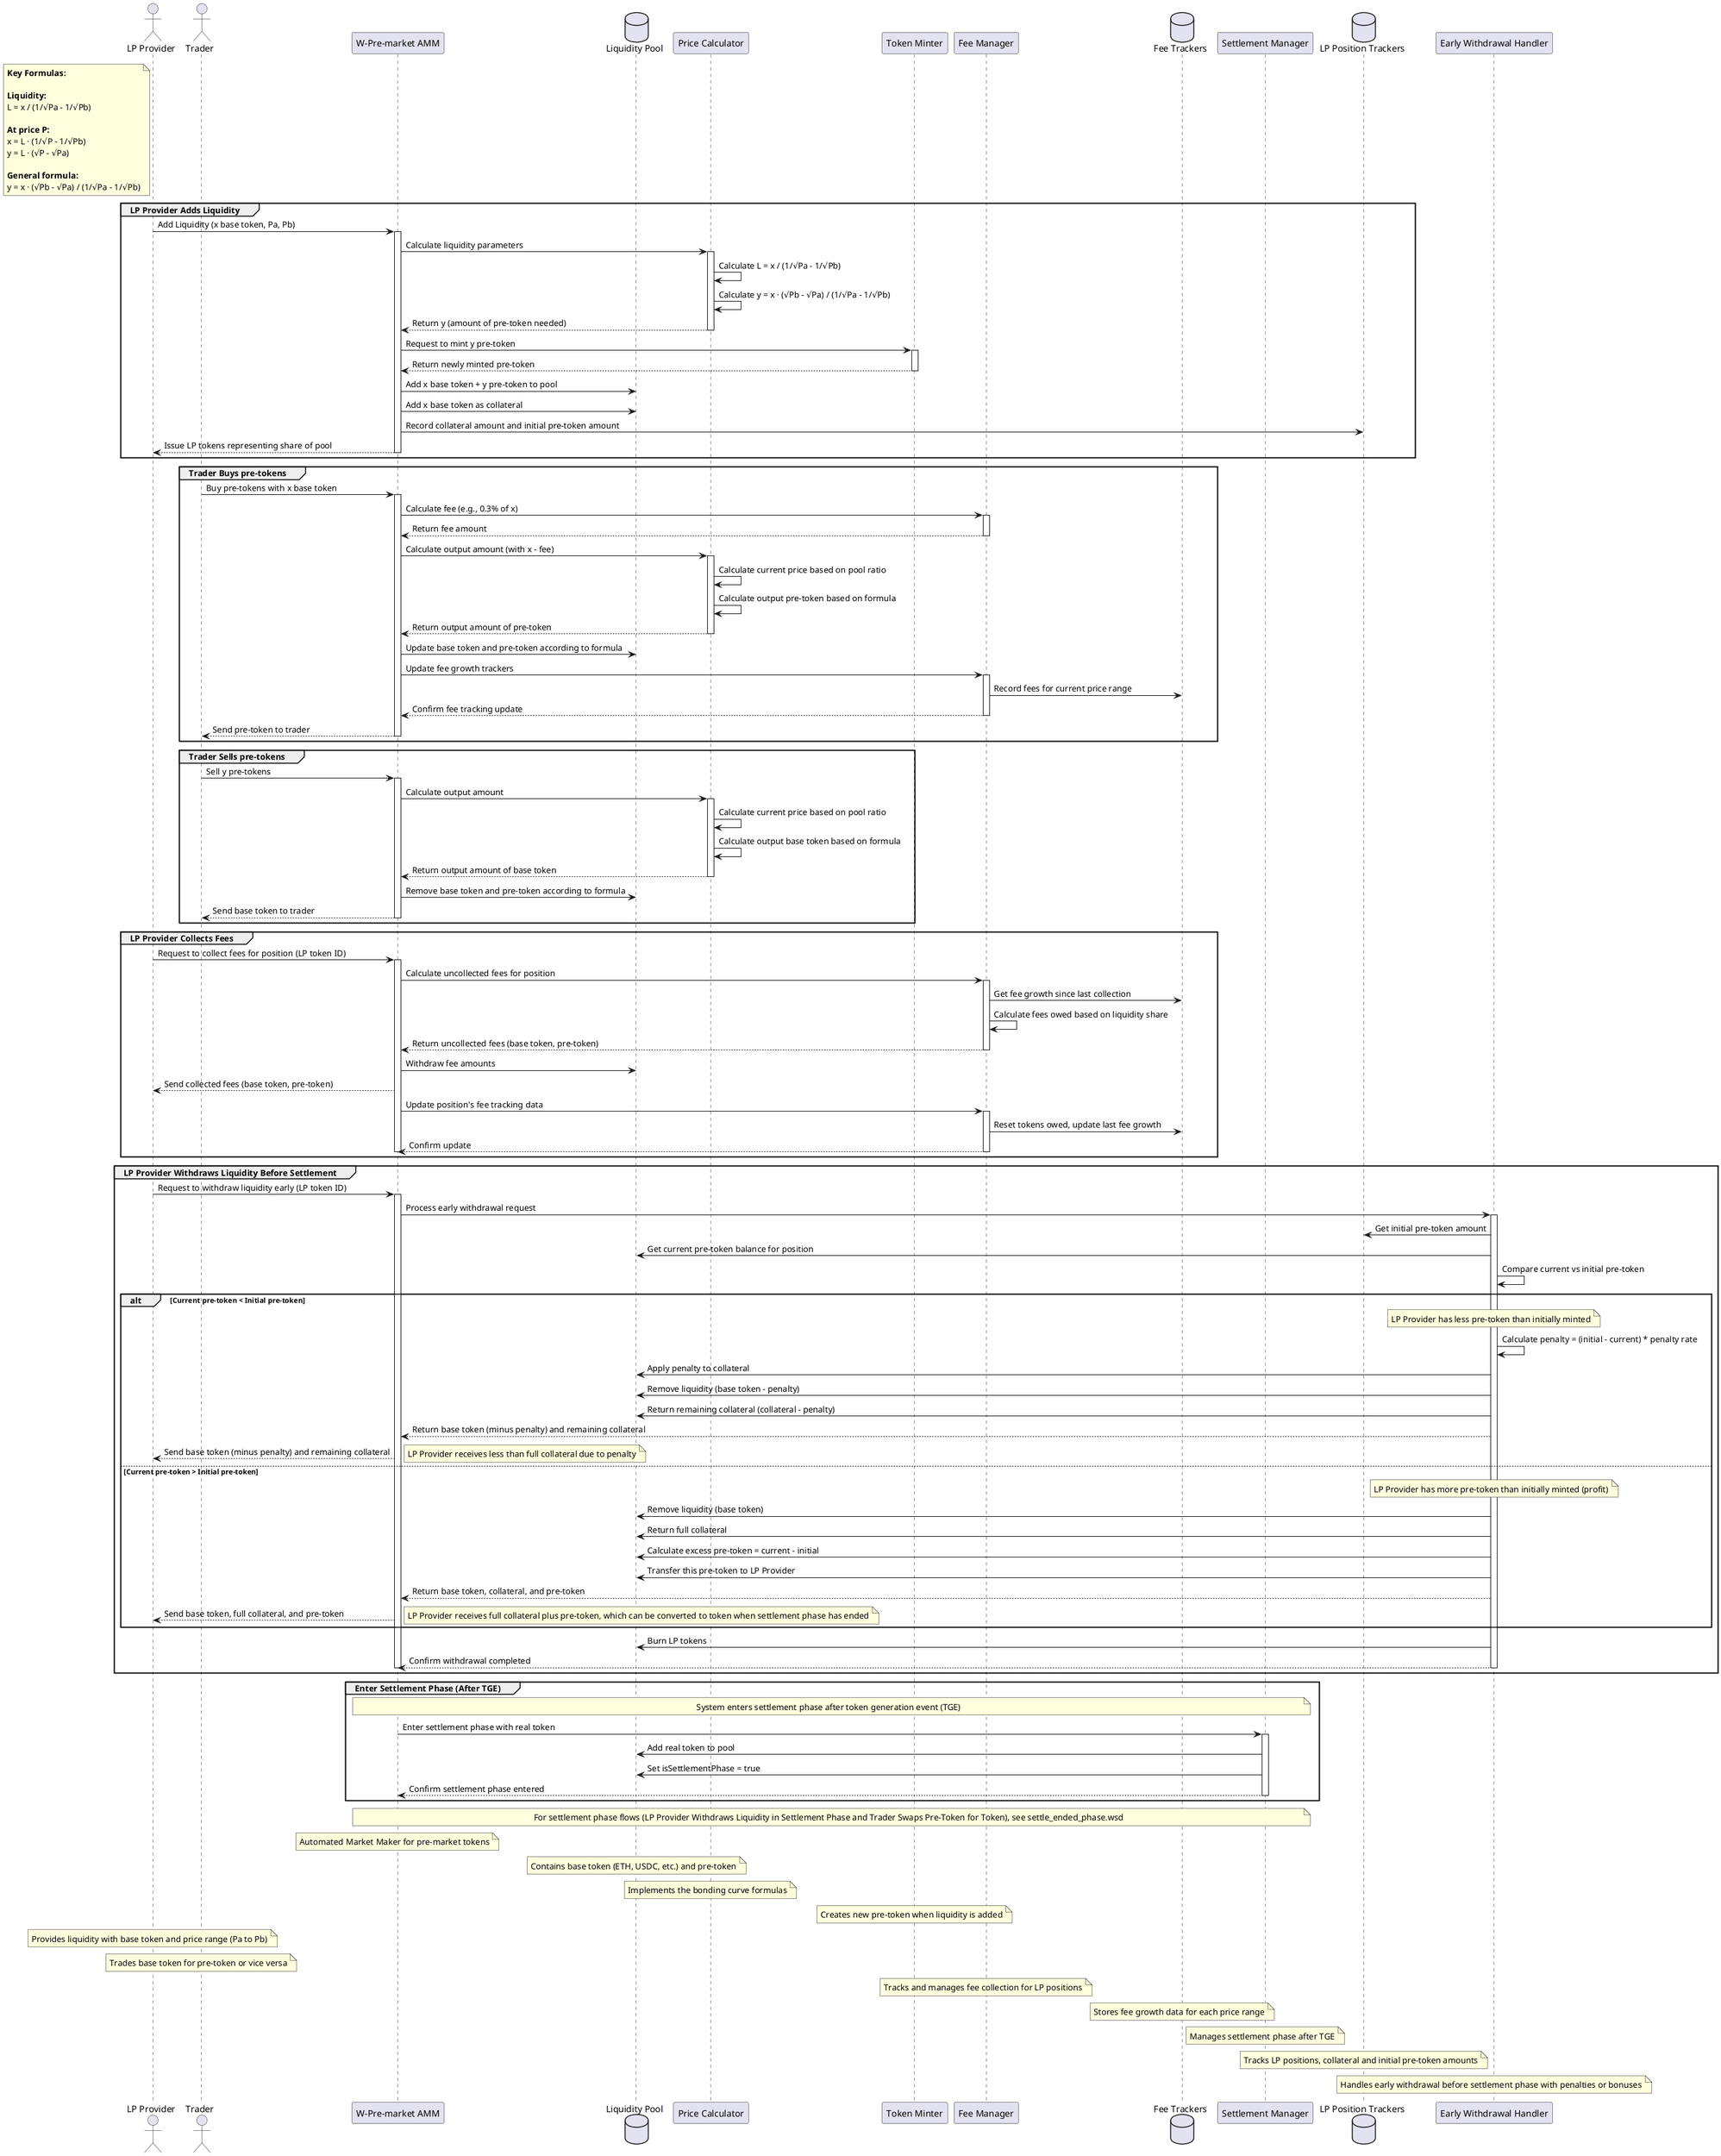 @startuml W-Pre-market AMM System

' Define participants
actor "LP Provider" as LPProvider
actor "Trader" as Trader
participant "W-Pre-market AMM" as AMM
database "Liquidity Pool" as Pool
participant "Price Calculator" as Calculator
participant "Token Minter" as Minter
participant "Fee Manager" as FeeManager
database "Fee Trackers" as FeeTrackers
participant "Settlement Manager" as Settlement
database "LP Position Trackers" as LPTrackers
participant "Early Withdrawal Handler" as EarlyWithdrawal

' Style
skinparam sequence {
    ParticipantBackgroundColor LightBlue
    ActorBackgroundColor LightGreen
    DatabaseBackgroundColor LightPink
    LifeLineColor Gray
    BorderColor Black
}

' Define mathematical formulas as notes
note left of LPProvider
  <b>Key Formulas:</b>
  
  <b>Liquidity:</b>
  L = x / (1/√Pa - 1/√Pb)
  
  <b>At price P:</b>
  x = L · (1/√P - 1/√Pb)
  y = L · (√P - √Pa)
  
  <b>General formula:</b>
  y = x · (√Pb - √Pa) / (1/√Pa - 1/√Pb)
end note

' LP Provider Flow
group LP Provider Adds Liquidity
    LPProvider -> AMM: Add Liquidity (x base token, Pa, Pb)
    activate AMM
    
    AMM -> Calculator: Calculate liquidity parameters
    activate Calculator
    
    Calculator -> Calculator: Calculate L = x / (1/√Pa - 1/√Pb)
    Calculator -> Calculator: Calculate y = x · (√Pb - √Pa) / (1/√Pa - 1/√Pb)
    Calculator --> AMM: Return y (amount of pre-token needed)
    deactivate Calculator
    
    AMM -> Minter: Request to mint y pre-token
    activate Minter
    Minter --> AMM: Return newly minted pre-token
    deactivate Minter
    
    AMM -> Pool: Add x base token + y pre-token to pool
    AMM -> Pool: Add x base token as collateral
    AMM -> LPTrackers: Record collateral amount and initial pre-token amount
    AMM --> LPProvider: Issue LP tokens representing share of pool
    
    deactivate AMM
end

' Trader Flow - Buy pre-tokens
group Trader Buys pre-tokens
    Trader -> AMM: Buy pre-tokens with x base token
    activate AMM
    
    AMM -> FeeManager: Calculate fee (e.g., 0.3% of x)
    activate FeeManager
    FeeManager --> AMM: Return fee amount
    deactivate FeeManager
    
    AMM -> Calculator: Calculate output amount (with x - fee)
    activate Calculator
    
    Calculator -> Calculator: Calculate current price based on pool ratio
    Calculator -> Calculator: Calculate output pre-token based on formula
    Calculator --> AMM: Return output amount of pre-token
    deactivate Calculator
    
    AMM -> Pool: Update base token and pre-token according to formula
    
    AMM -> FeeManager: Update fee growth trackers
    activate FeeManager
    FeeManager -> FeeTrackers: Record fees for current price range
    FeeManager --> AMM: Confirm fee tracking update
    deactivate FeeManager
    
    AMM --> Trader: Send pre-token to trader
    
    deactivate AMM
end

' Trader Flow - Sell pre-tokens
group Trader Sells pre-tokens
    Trader -> AMM: Sell y pre-tokens
    activate AMM
    
    AMM -> Calculator: Calculate output amount
    activate Calculator
    
    Calculator -> Calculator: Calculate current price based on pool ratio
    Calculator -> Calculator: Calculate output base token based on formula
    Calculator --> AMM: Return output amount of base token
    deactivate Calculator
    
    AMM -> Pool: Remove base token and pre-token according to formula
    AMM --> Trader: Send base token to trader
    
    deactivate AMM
end

' Add a new flow for fee collection
group LP Provider Collects Fees
    LPProvider -> AMM: Request to collect fees for position (LP token ID)
    activate AMM
    
    AMM -> FeeManager: Calculate uncollected fees for position
    activate FeeManager
    
    FeeManager -> FeeTrackers: Get fee growth since last collection
    FeeManager -> FeeManager: Calculate fees owed based on liquidity share
    FeeManager --> AMM: Return uncollected fees (base token, pre-token)
    deactivate FeeManager
    
    AMM -> Pool: Withdraw fee amounts
    AMM --> LPProvider: Send collected fees (base token, pre-token)
    
    AMM -> FeeManager: Update position's fee tracking data
    activate FeeManager
    FeeManager -> FeeTrackers: Reset tokens owed, update last fee growth
    FeeManager --> AMM: Confirm update
    deactivate FeeManager
    
    deactivate AMM
end

' Add a new flow for LP Provider withdrawing liquidity before settlement phase
group LP Provider Withdraws Liquidity Before Settlement
    LPProvider -> AMM: Request to withdraw liquidity early (LP token ID)
    activate AMM
    
    AMM -> EarlyWithdrawal: Process early withdrawal request
    activate EarlyWithdrawal
    
    EarlyWithdrawal -> LPTrackers: Get initial pre-token amount
    EarlyWithdrawal -> Pool: Get current pre-token balance for position
    EarlyWithdrawal -> EarlyWithdrawal: Compare current vs initial pre-token
    
    alt Current pre-token < Initial pre-token
        note over EarlyWithdrawal: LP Provider has less pre-token than initially minted
        EarlyWithdrawal -> EarlyWithdrawal: Calculate penalty = (initial - current) * penalty rate
        EarlyWithdrawal -> Pool: Apply penalty to collateral
        EarlyWithdrawal -> Pool: Remove liquidity (base token - penalty)
        EarlyWithdrawal -> Pool: Return remaining collateral (collateral - penalty)
        EarlyWithdrawal --> AMM: Return base token (minus penalty) and remaining collateral
        
        AMM --> LPProvider: Send base token (minus penalty) and remaining collateral
        note right: LP Provider receives less than full collateral due to penalty
    else Current pre-token > Initial pre-token
        note over EarlyWithdrawal: LP Provider has more pre-token than initially minted (profit)
        EarlyWithdrawal -> Pool: Remove liquidity (base token)
        EarlyWithdrawal -> Pool: Return full collateral
        EarlyWithdrawal -> Pool: Calculate excess pre-token = current - initial
        EarlyWithdrawal -> Pool: Transfer this pre-token to LP Provider
        EarlyWithdrawal --> AMM: Return base token, collateral, and pre-token
        
        AMM --> LPProvider: Send base token, full collateral, and pre-token
        note right: LP Provider receives full collateral plus pre-token, which can be converted to token when settlement phase has ended
    end
    
    EarlyWithdrawal -> Pool: Burn LP tokens
    EarlyWithdrawal --> AMM: Confirm withdrawal completed
    deactivate EarlyWithdrawal
    
    deactivate AMM
end

' Add a new flow for settlement phase
group Enter Settlement Phase (After TGE)
    note over AMM, Settlement: System enters settlement phase after token generation event (TGE)
    
    AMM -> Settlement: Enter settlement phase with real token
    activate Settlement
    Settlement -> Pool: Add real token to pool
    Settlement -> Pool: Set isSettlementPhase = true
    Settlement --> AMM: Confirm settlement phase entered
    deactivate Settlement
end

' Settlement phase flows have been moved to a separate file: settle_ended_phase.wsd
note over AMM, Settlement: For settlement phase flows (LP Provider Withdraws Liquidity in Settlement Phase and Trader Swaps Pre-Token for Token), see settle_ended_phase.wsd

' Add notes
note over AMM: Automated Market Maker for pre-market tokens
note over Pool: Contains base token (ETH, USDC, etc.) and pre-token
note over Calculator: Implements the bonding curve formulas
note over Minter: Creates new pre-token when liquidity is added
note over LPProvider: Provides liquidity with base token and price range (Pa to Pb)
note over Trader: Trades base token for pre-token or vice versa
note over FeeManager: Tracks and manages fee collection for LP positions
note over FeeTrackers: Stores fee growth data for each price range
note over Settlement: Manages settlement phase after TGE
note over LPTrackers: Tracks LP positions, collateral and initial pre-token amounts
note over EarlyWithdrawal: Handles early withdrawal before settlement phase with penalties or bonuses

@enduml 